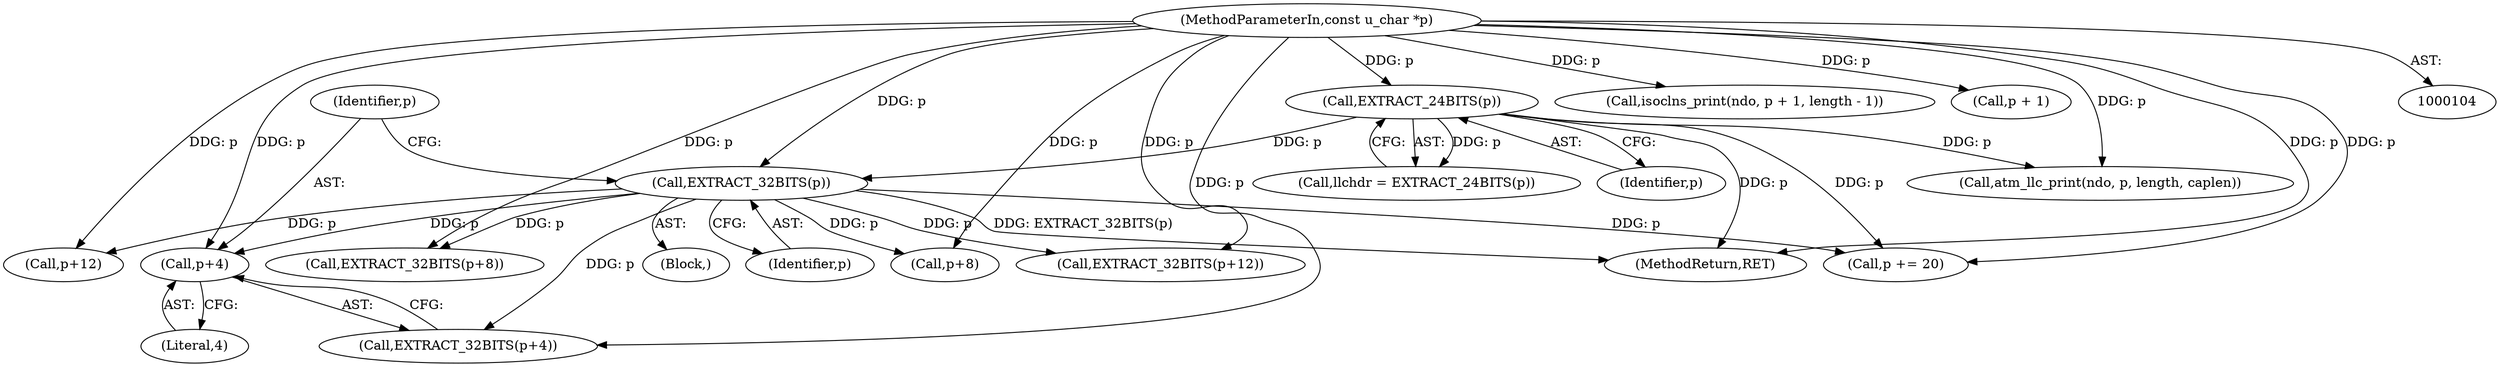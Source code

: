 digraph "0_tcpdump_1dcd10aceabbc03bf571ea32b892c522cbe923de@pointer" {
"1000235" [label="(Call,p+4)"];
"1000231" [label="(Call,EXTRACT_32BITS(p))"];
"1000186" [label="(Call,EXTRACT_24BITS(p))"];
"1000107" [label="(MethodParameterIn,const u_char *p)"];
"1000236" [label="(Identifier,p)"];
"1000157" [label="(Call,isoclns_print(ndo, p + 1, length - 1))"];
"1000230" [label="(Block,)"];
"1000187" [label="(Identifier,p)"];
"1000107" [label="(MethodParameterIn,const u_char *p)"];
"1000239" [label="(Call,EXTRACT_32BITS(p+8))"];
"1000231" [label="(Call,EXTRACT_32BITS(p))"];
"1000232" [label="(Identifier,p)"];
"1000234" [label="(Call,EXTRACT_32BITS(p+4))"];
"1000268" [label="(MethodReturn,RET)"];
"1000235" [label="(Call,p+4)"];
"1000261" [label="(Call,atm_llc_print(ndo, p, length, caplen))"];
"1000237" [label="(Literal,4)"];
"1000184" [label="(Call,llchdr = EXTRACT_24BITS(p))"];
"1000159" [label="(Call,p + 1)"];
"1000244" [label="(Call,p+12)"];
"1000243" [label="(Call,EXTRACT_32BITS(p+12))"];
"1000240" [label="(Call,p+8)"];
"1000186" [label="(Call,EXTRACT_24BITS(p))"];
"1000247" [label="(Call,p += 20)"];
"1000235" -> "1000234"  [label="AST: "];
"1000235" -> "1000237"  [label="CFG: "];
"1000236" -> "1000235"  [label="AST: "];
"1000237" -> "1000235"  [label="AST: "];
"1000234" -> "1000235"  [label="CFG: "];
"1000231" -> "1000235"  [label="DDG: p"];
"1000107" -> "1000235"  [label="DDG: p"];
"1000231" -> "1000230"  [label="AST: "];
"1000231" -> "1000232"  [label="CFG: "];
"1000232" -> "1000231"  [label="AST: "];
"1000236" -> "1000231"  [label="CFG: "];
"1000231" -> "1000268"  [label="DDG: EXTRACT_32BITS(p)"];
"1000186" -> "1000231"  [label="DDG: p"];
"1000107" -> "1000231"  [label="DDG: p"];
"1000231" -> "1000234"  [label="DDG: p"];
"1000231" -> "1000239"  [label="DDG: p"];
"1000231" -> "1000240"  [label="DDG: p"];
"1000231" -> "1000243"  [label="DDG: p"];
"1000231" -> "1000244"  [label="DDG: p"];
"1000231" -> "1000247"  [label="DDG: p"];
"1000186" -> "1000184"  [label="AST: "];
"1000186" -> "1000187"  [label="CFG: "];
"1000187" -> "1000186"  [label="AST: "];
"1000184" -> "1000186"  [label="CFG: "];
"1000186" -> "1000268"  [label="DDG: p"];
"1000186" -> "1000184"  [label="DDG: p"];
"1000107" -> "1000186"  [label="DDG: p"];
"1000186" -> "1000247"  [label="DDG: p"];
"1000186" -> "1000261"  [label="DDG: p"];
"1000107" -> "1000104"  [label="AST: "];
"1000107" -> "1000268"  [label="DDG: p"];
"1000107" -> "1000157"  [label="DDG: p"];
"1000107" -> "1000159"  [label="DDG: p"];
"1000107" -> "1000234"  [label="DDG: p"];
"1000107" -> "1000239"  [label="DDG: p"];
"1000107" -> "1000240"  [label="DDG: p"];
"1000107" -> "1000243"  [label="DDG: p"];
"1000107" -> "1000244"  [label="DDG: p"];
"1000107" -> "1000247"  [label="DDG: p"];
"1000107" -> "1000261"  [label="DDG: p"];
}
